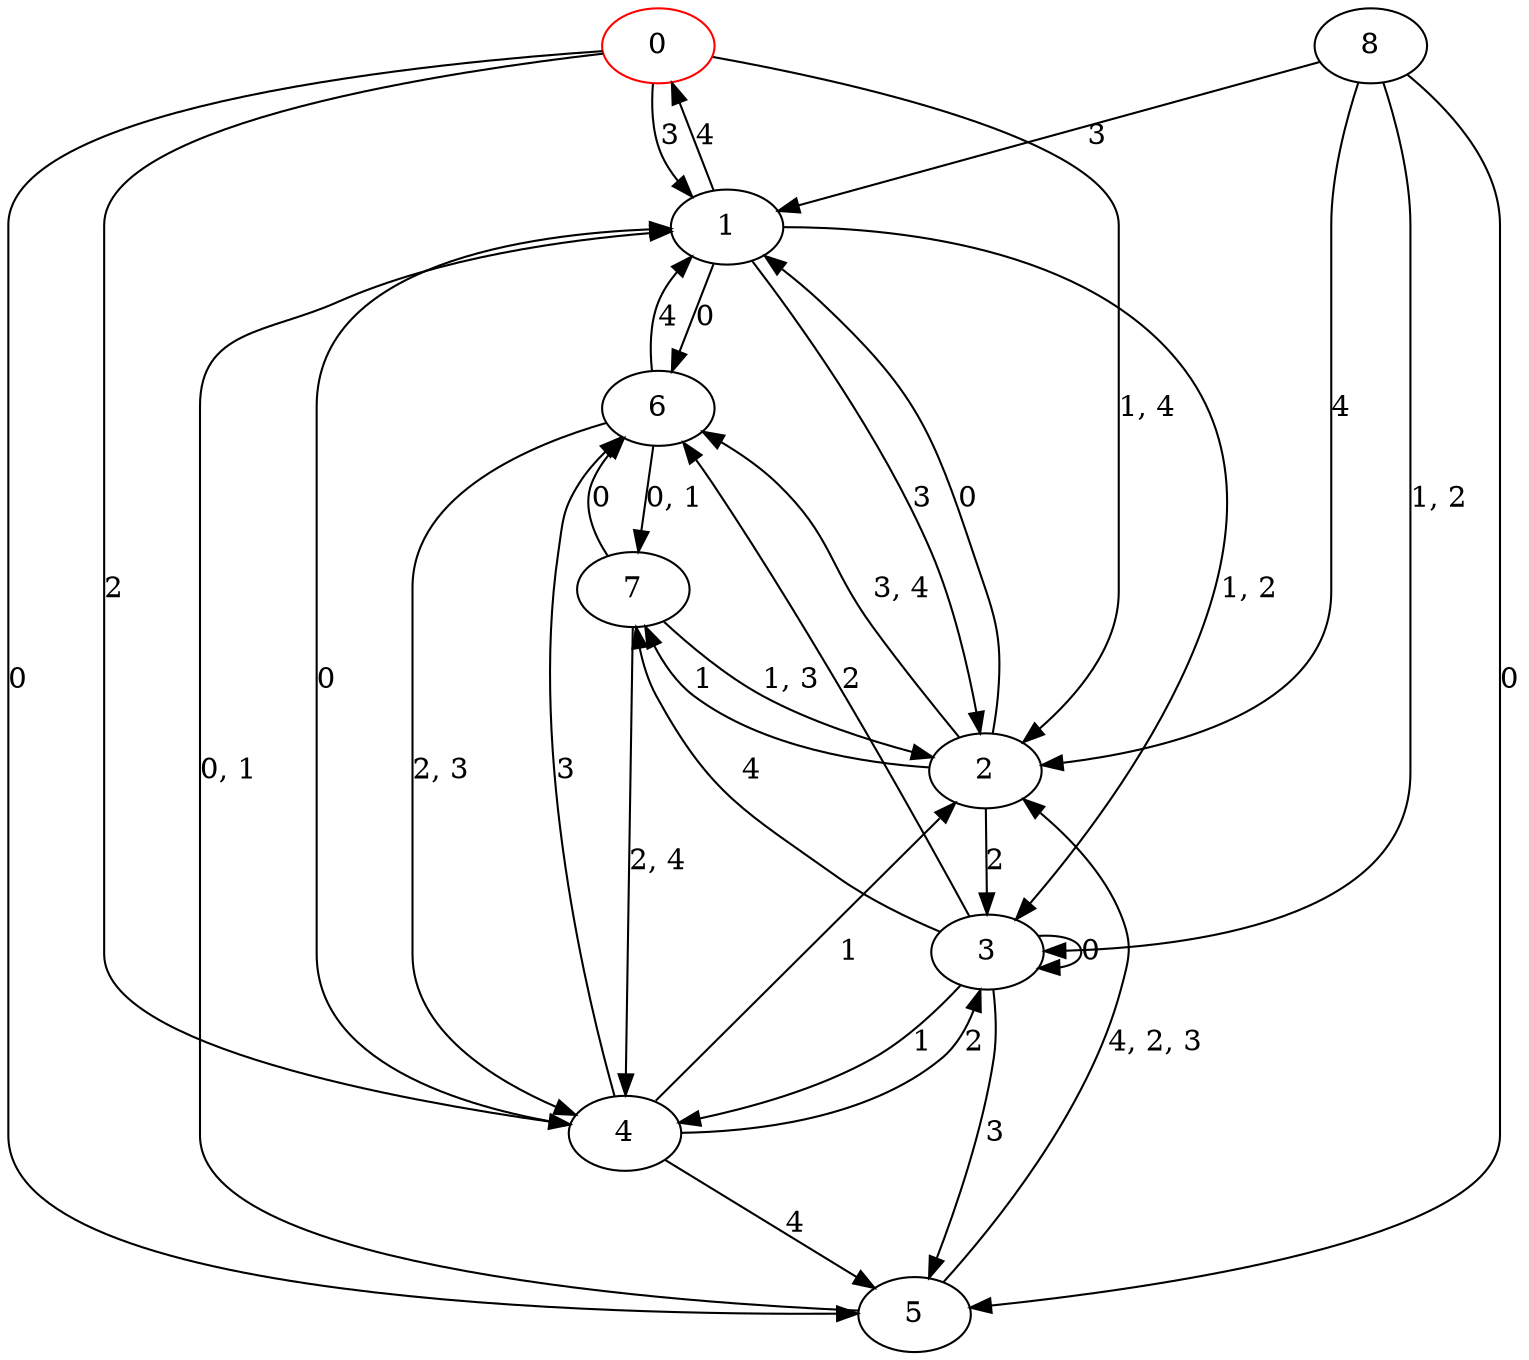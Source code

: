 digraph g {
0 [label= "0"] [color="red"];
1 [label= "1"];
2 [label= "2"];
3 [label= "3"];
4 [label= "4"];
5 [label= "5"];
6 [label= "6"];
7 [label= "7"];
8 [label= "8"];
0 -> 5[label= "0"];
0 -> 4[label= "2"];
0 -> 1[label= "3"];
1 -> 6[label= "0"];
1 -> 2[label= "3"];
1 -> 0[label= "4"];
2 -> 1[label= "0"];
2 -> 7[label= "1"];
2 -> 3[label= "2"];
3 -> 3[label= "0"];
3 -> 4[label= "1"];
3 -> 6[label= "2"];
3 -> 5[label= "3"];
3 -> 7[label= "4"];
4 -> 1[label= "0"];
4 -> 2[label= "1"];
4 -> 3[label= "2"];
4 -> 6[label= "3"];
4 -> 5[label= "4"];
6 -> 1[label= "4"];
7 -> 6[label= "0"];
8 -> 5[label= "0"];
8 -> 1[label= "3"];
8 -> 2[label= "4"];
0 -> 2[label= "1, 4"];
1 -> 3[label= "1, 2"];
2 -> 6[label= "3, 4"];
5 -> 1[label= "0, 1"];
5 -> 2[label= "4, 2, 3"];
6 -> 7[label= "0, 1"];
6 -> 4[label= "2, 3"];
7 -> 2[label= "1, 3"];
7 -> 4[label= "2, 4"];
8 -> 3[label= "1, 2"];
}
